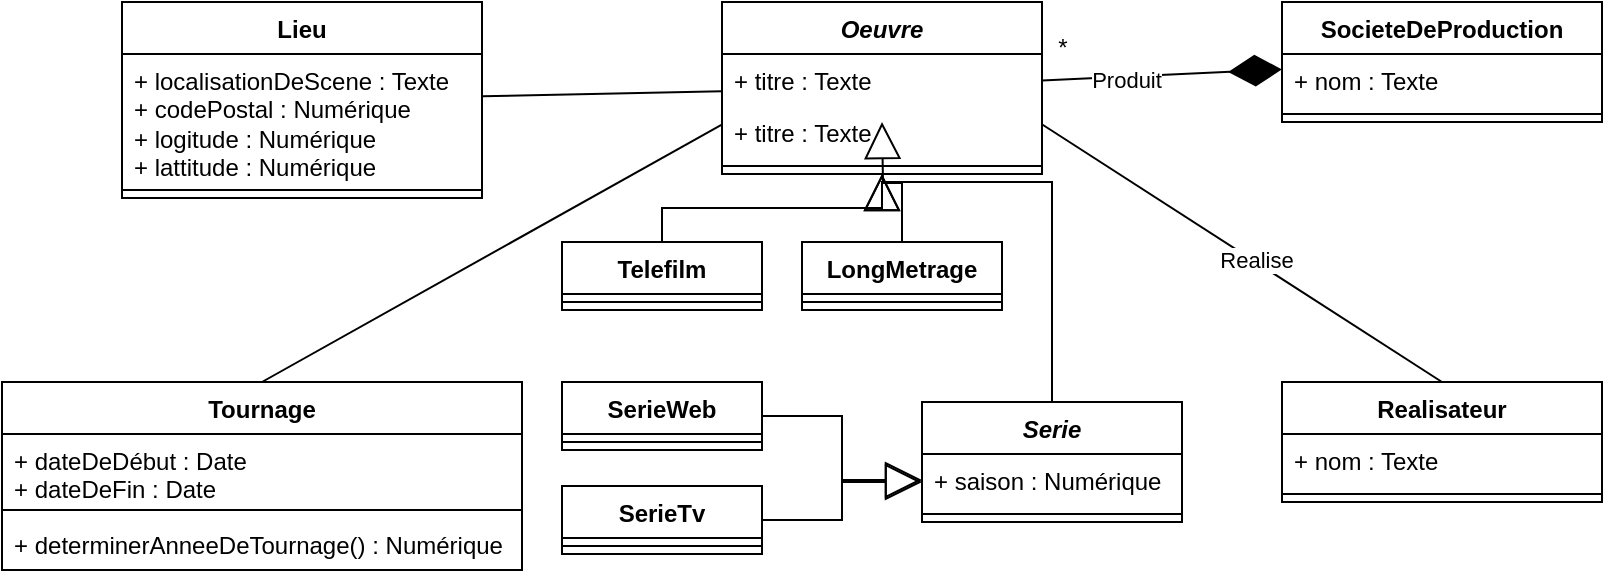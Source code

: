 <mxfile version="24.3.0" type="github">
  <diagram name="Page-1" id="AEMx_b3kepIulSfWkA_F">
    <mxGraphModel dx="746" dy="478" grid="1" gridSize="10" guides="1" tooltips="1" connect="1" arrows="1" fold="1" page="1" pageScale="1" pageWidth="827" pageHeight="1169" math="0" shadow="0">
      <root>
        <mxCell id="0" />
        <mxCell id="1" parent="0" />
        <mxCell id="RYm2yohbuZZW45nBT-EM-22" value="&lt;i&gt;Oeuvre&lt;/i&gt;" style="swimlane;fontStyle=1;align=center;verticalAlign=top;childLayout=stackLayout;horizontal=1;startSize=26;horizontalStack=0;resizeParent=1;resizeParentMax=0;resizeLast=0;collapsible=1;marginBottom=0;whiteSpace=wrap;html=1;" parent="1" vertex="1">
          <mxGeometry x="360" y="260" width="160" height="86" as="geometry" />
        </mxCell>
        <mxCell id="RYm2yohbuZZW45nBT-EM-23" value="+ titre : Texte" style="text;strokeColor=none;fillColor=none;align=left;verticalAlign=top;spacingLeft=4;spacingRight=4;overflow=hidden;rotatable=0;points=[[0,0.5],[1,0.5]];portConstraint=eastwest;whiteSpace=wrap;html=1;" parent="RYm2yohbuZZW45nBT-EM-22" vertex="1">
          <mxGeometry y="26" width="160" height="26" as="geometry" />
        </mxCell>
        <mxCell id="x663Jh06iC1V3ov5dvIi-10" value="+ titre : Texte" style="text;strokeColor=none;fillColor=none;align=left;verticalAlign=top;spacingLeft=4;spacingRight=4;overflow=hidden;rotatable=0;points=[[0,0.5],[1,0.5]];portConstraint=eastwest;whiteSpace=wrap;html=1;" vertex="1" parent="RYm2yohbuZZW45nBT-EM-22">
          <mxGeometry y="52" width="160" height="26" as="geometry" />
        </mxCell>
        <mxCell id="RYm2yohbuZZW45nBT-EM-24" value="" style="line;strokeWidth=1;fillColor=none;align=left;verticalAlign=middle;spacingTop=-1;spacingLeft=3;spacingRight=3;rotatable=0;labelPosition=right;points=[];portConstraint=eastwest;strokeColor=inherit;" parent="RYm2yohbuZZW45nBT-EM-22" vertex="1">
          <mxGeometry y="78" width="160" height="8" as="geometry" />
        </mxCell>
        <mxCell id="RYm2yohbuZZW45nBT-EM-26" value="Lieu" style="swimlane;fontStyle=1;align=center;verticalAlign=top;childLayout=stackLayout;horizontal=1;startSize=26;horizontalStack=0;resizeParent=1;resizeParentMax=0;resizeLast=0;collapsible=1;marginBottom=0;whiteSpace=wrap;html=1;" parent="1" vertex="1">
          <mxGeometry x="60" y="260" width="180" height="98" as="geometry" />
        </mxCell>
        <mxCell id="RYm2yohbuZZW45nBT-EM-27" value="+ localisationDeScene : Texte&lt;div&gt;+ codePostal : Numérique&lt;/div&gt;&lt;div&gt;+ logitude : Numérique&lt;/div&gt;&lt;div&gt;+ lattitude : Numérique&lt;/div&gt;" style="text;strokeColor=none;fillColor=none;align=left;verticalAlign=top;spacingLeft=4;spacingRight=4;overflow=hidden;rotatable=0;points=[[0,0.5],[1,0.5]];portConstraint=eastwest;whiteSpace=wrap;html=1;" parent="RYm2yohbuZZW45nBT-EM-26" vertex="1">
          <mxGeometry y="26" width="180" height="64" as="geometry" />
        </mxCell>
        <mxCell id="RYm2yohbuZZW45nBT-EM-28" value="" style="line;strokeWidth=1;fillColor=none;align=left;verticalAlign=middle;spacingTop=-1;spacingLeft=3;spacingRight=3;rotatable=0;labelPosition=right;points=[];portConstraint=eastwest;strokeColor=inherit;" parent="RYm2yohbuZZW45nBT-EM-26" vertex="1">
          <mxGeometry y="90" width="180" height="8" as="geometry" />
        </mxCell>
        <mxCell id="RYm2yohbuZZW45nBT-EM-30" value="SocieteDeProduction" style="swimlane;fontStyle=1;align=center;verticalAlign=top;childLayout=stackLayout;horizontal=1;startSize=26;horizontalStack=0;resizeParent=1;resizeParentMax=0;resizeLast=0;collapsible=1;marginBottom=0;whiteSpace=wrap;html=1;" parent="1" vertex="1">
          <mxGeometry x="640" y="260" width="160" height="60" as="geometry" />
        </mxCell>
        <mxCell id="RYm2yohbuZZW45nBT-EM-31" value="+ nom : Texte" style="text;strokeColor=none;fillColor=none;align=left;verticalAlign=top;spacingLeft=4;spacingRight=4;overflow=hidden;rotatable=0;points=[[0,0.5],[1,0.5]];portConstraint=eastwest;whiteSpace=wrap;html=1;" parent="RYm2yohbuZZW45nBT-EM-30" vertex="1">
          <mxGeometry y="26" width="160" height="26" as="geometry" />
        </mxCell>
        <mxCell id="RYm2yohbuZZW45nBT-EM-32" value="" style="line;strokeWidth=1;fillColor=none;align=left;verticalAlign=middle;spacingTop=-1;spacingLeft=3;spacingRight=3;rotatable=0;labelPosition=right;points=[];portConstraint=eastwest;strokeColor=inherit;" parent="RYm2yohbuZZW45nBT-EM-30" vertex="1">
          <mxGeometry y="52" width="160" height="8" as="geometry" />
        </mxCell>
        <mxCell id="RYm2yohbuZZW45nBT-EM-34" value="Realisateur" style="swimlane;fontStyle=1;align=center;verticalAlign=top;childLayout=stackLayout;horizontal=1;startSize=26;horizontalStack=0;resizeParent=1;resizeParentMax=0;resizeLast=0;collapsible=1;marginBottom=0;whiteSpace=wrap;html=1;" parent="1" vertex="1">
          <mxGeometry x="640" y="450" width="160" height="60" as="geometry" />
        </mxCell>
        <mxCell id="RYm2yohbuZZW45nBT-EM-35" value="+ nom : Texte" style="text;strokeColor=none;fillColor=none;align=left;verticalAlign=top;spacingLeft=4;spacingRight=4;overflow=hidden;rotatable=0;points=[[0,0.5],[1,0.5]];portConstraint=eastwest;whiteSpace=wrap;html=1;" parent="RYm2yohbuZZW45nBT-EM-34" vertex="1">
          <mxGeometry y="26" width="160" height="26" as="geometry" />
        </mxCell>
        <mxCell id="RYm2yohbuZZW45nBT-EM-36" value="" style="line;strokeWidth=1;fillColor=none;align=left;verticalAlign=middle;spacingTop=-1;spacingLeft=3;spacingRight=3;rotatable=0;labelPosition=right;points=[];portConstraint=eastwest;strokeColor=inherit;" parent="RYm2yohbuZZW45nBT-EM-34" vertex="1">
          <mxGeometry y="52" width="160" height="8" as="geometry" />
        </mxCell>
        <mxCell id="RYm2yohbuZZW45nBT-EM-38" value="Tournage" style="swimlane;fontStyle=1;align=center;verticalAlign=top;childLayout=stackLayout;horizontal=1;startSize=26;horizontalStack=0;resizeParent=1;resizeParentMax=0;resizeLast=0;collapsible=1;marginBottom=0;whiteSpace=wrap;html=1;" parent="1" vertex="1">
          <mxGeometry y="450" width="260" height="94" as="geometry" />
        </mxCell>
        <mxCell id="RYm2yohbuZZW45nBT-EM-39" value="+ dateDeDébut : Date&lt;div&gt;+ dateDeFin : Date&lt;/div&gt;" style="text;strokeColor=none;fillColor=none;align=left;verticalAlign=top;spacingLeft=4;spacingRight=4;overflow=hidden;rotatable=0;points=[[0,0.5],[1,0.5]];portConstraint=eastwest;whiteSpace=wrap;html=1;" parent="RYm2yohbuZZW45nBT-EM-38" vertex="1">
          <mxGeometry y="26" width="260" height="34" as="geometry" />
        </mxCell>
        <mxCell id="RYm2yohbuZZW45nBT-EM-40" value="" style="line;strokeWidth=1;fillColor=none;align=left;verticalAlign=middle;spacingTop=-1;spacingLeft=3;spacingRight=3;rotatable=0;labelPosition=right;points=[];portConstraint=eastwest;strokeColor=inherit;" parent="RYm2yohbuZZW45nBT-EM-38" vertex="1">
          <mxGeometry y="60" width="260" height="8" as="geometry" />
        </mxCell>
        <mxCell id="RYm2yohbuZZW45nBT-EM-41" value="+ determinerAnneeDeTournage() : Numérique" style="text;strokeColor=none;fillColor=none;align=left;verticalAlign=top;spacingLeft=4;spacingRight=4;overflow=hidden;rotatable=0;points=[[0,0.5],[1,0.5]];portConstraint=eastwest;whiteSpace=wrap;html=1;" parent="RYm2yohbuZZW45nBT-EM-38" vertex="1">
          <mxGeometry y="68" width="260" height="26" as="geometry" />
        </mxCell>
        <mxCell id="RYm2yohbuZZW45nBT-EM-42" value="SerieWeb" style="swimlane;fontStyle=1;align=center;verticalAlign=top;childLayout=stackLayout;horizontal=1;startSize=26;horizontalStack=0;resizeParent=1;resizeParentMax=0;resizeLast=0;collapsible=1;marginBottom=0;whiteSpace=wrap;html=1;" parent="1" vertex="1">
          <mxGeometry x="280" y="450" width="100" height="34" as="geometry" />
        </mxCell>
        <mxCell id="RYm2yohbuZZW45nBT-EM-44" value="" style="line;strokeWidth=1;fillColor=none;align=left;verticalAlign=middle;spacingTop=-1;spacingLeft=3;spacingRight=3;rotatable=0;labelPosition=right;points=[];portConstraint=eastwest;strokeColor=inherit;" parent="RYm2yohbuZZW45nBT-EM-42" vertex="1">
          <mxGeometry y="26" width="100" height="8" as="geometry" />
        </mxCell>
        <mxCell id="RYm2yohbuZZW45nBT-EM-46" value="SerieTv" style="swimlane;fontStyle=1;align=center;verticalAlign=top;childLayout=stackLayout;horizontal=1;startSize=26;horizontalStack=0;resizeParent=1;resizeParentMax=0;resizeLast=0;collapsible=1;marginBottom=0;whiteSpace=wrap;html=1;" parent="1" vertex="1">
          <mxGeometry x="280" y="502" width="100" height="34" as="geometry" />
        </mxCell>
        <mxCell id="RYm2yohbuZZW45nBT-EM-47" value="" style="line;strokeWidth=1;fillColor=none;align=left;verticalAlign=middle;spacingTop=-1;spacingLeft=3;spacingRight=3;rotatable=0;labelPosition=right;points=[];portConstraint=eastwest;strokeColor=inherit;" parent="RYm2yohbuZZW45nBT-EM-46" vertex="1">
          <mxGeometry y="26" width="100" height="8" as="geometry" />
        </mxCell>
        <mxCell id="RYm2yohbuZZW45nBT-EM-48" value="Telefilm" style="swimlane;fontStyle=1;align=center;verticalAlign=top;childLayout=stackLayout;horizontal=1;startSize=26;horizontalStack=0;resizeParent=1;resizeParentMax=0;resizeLast=0;collapsible=1;marginBottom=0;whiteSpace=wrap;html=1;" parent="1" vertex="1">
          <mxGeometry x="280" y="380" width="100" height="34" as="geometry" />
        </mxCell>
        <mxCell id="RYm2yohbuZZW45nBT-EM-49" value="" style="line;strokeWidth=1;fillColor=none;align=left;verticalAlign=middle;spacingTop=-1;spacingLeft=3;spacingRight=3;rotatable=0;labelPosition=right;points=[];portConstraint=eastwest;strokeColor=inherit;" parent="RYm2yohbuZZW45nBT-EM-48" vertex="1">
          <mxGeometry y="26" width="100" height="8" as="geometry" />
        </mxCell>
        <mxCell id="RYm2yohbuZZW45nBT-EM-50" value="LongMetrage" style="swimlane;fontStyle=1;align=center;verticalAlign=top;childLayout=stackLayout;horizontal=1;startSize=26;horizontalStack=0;resizeParent=1;resizeParentMax=0;resizeLast=0;collapsible=1;marginBottom=0;whiteSpace=wrap;html=1;" parent="1" vertex="1">
          <mxGeometry x="400" y="380" width="100" height="34" as="geometry" />
        </mxCell>
        <mxCell id="RYm2yohbuZZW45nBT-EM-51" value="" style="line;strokeWidth=1;fillColor=none;align=left;verticalAlign=middle;spacingTop=-1;spacingLeft=3;spacingRight=3;rotatable=0;labelPosition=right;points=[];portConstraint=eastwest;strokeColor=inherit;" parent="RYm2yohbuZZW45nBT-EM-50" vertex="1">
          <mxGeometry y="26" width="100" height="8" as="geometry" />
        </mxCell>
        <mxCell id="RYm2yohbuZZW45nBT-EM-52" value="&lt;i&gt;Serie&lt;/i&gt;" style="swimlane;fontStyle=1;align=center;verticalAlign=top;childLayout=stackLayout;horizontal=1;startSize=26;horizontalStack=0;resizeParent=1;resizeParentMax=0;resizeLast=0;collapsible=1;marginBottom=0;whiteSpace=wrap;html=1;" parent="1" vertex="1">
          <mxGeometry x="460" y="460" width="130" height="60" as="geometry" />
        </mxCell>
        <mxCell id="RYm2yohbuZZW45nBT-EM-53" value="+ saison : Numérique" style="text;strokeColor=none;fillColor=none;align=left;verticalAlign=top;spacingLeft=4;spacingRight=4;overflow=hidden;rotatable=0;points=[[0,0.5],[1,0.5]];portConstraint=eastwest;whiteSpace=wrap;html=1;" parent="RYm2yohbuZZW45nBT-EM-52" vertex="1">
          <mxGeometry y="26" width="130" height="26" as="geometry" />
        </mxCell>
        <mxCell id="RYm2yohbuZZW45nBT-EM-54" value="" style="line;strokeWidth=1;fillColor=none;align=left;verticalAlign=middle;spacingTop=-1;spacingLeft=3;spacingRight=3;rotatable=0;labelPosition=right;points=[];portConstraint=eastwest;strokeColor=inherit;" parent="RYm2yohbuZZW45nBT-EM-52" vertex="1">
          <mxGeometry y="52" width="130" height="8" as="geometry" />
        </mxCell>
        <mxCell id="x663Jh06iC1V3ov5dvIi-3" value="" style="endArrow=block;endSize=16;endFill=0;html=1;rounded=0;entryX=0.5;entryY=1;entryDx=0;entryDy=0;exitX=0.5;exitY=0;exitDx=0;exitDy=0;edgeStyle=orthogonalEdgeStyle;" edge="1" parent="1" source="RYm2yohbuZZW45nBT-EM-48" target="RYm2yohbuZZW45nBT-EM-22">
          <mxGeometry width="160" relative="1" as="geometry">
            <mxPoint x="70" y="396.5" as="sourcePoint" />
            <mxPoint x="230" y="396.5" as="targetPoint" />
          </mxGeometry>
        </mxCell>
        <mxCell id="x663Jh06iC1V3ov5dvIi-4" value="" style="endArrow=block;endSize=16;endFill=0;html=1;rounded=0;edgeStyle=orthogonalEdgeStyle;exitX=0.5;exitY=0;exitDx=0;exitDy=0;" edge="1" parent="1" source="RYm2yohbuZZW45nBT-EM-50">
          <mxGeometry width="160" relative="1" as="geometry">
            <mxPoint x="370" y="390" as="sourcePoint" />
            <mxPoint x="440" y="320" as="targetPoint" />
          </mxGeometry>
        </mxCell>
        <mxCell id="x663Jh06iC1V3ov5dvIi-5" value="" style="endArrow=block;endSize=16;endFill=0;html=1;rounded=0;exitX=0.5;exitY=0;exitDx=0;exitDy=0;edgeStyle=orthogonalEdgeStyle;" edge="1" parent="1" source="RYm2yohbuZZW45nBT-EM-52" target="RYm2yohbuZZW45nBT-EM-22">
          <mxGeometry width="160" relative="1" as="geometry">
            <mxPoint x="380" y="400" as="sourcePoint" />
            <mxPoint x="460" y="340" as="targetPoint" />
            <Array as="points">
              <mxPoint x="525" y="350" />
              <mxPoint x="440" y="350" />
            </Array>
          </mxGeometry>
        </mxCell>
        <mxCell id="x663Jh06iC1V3ov5dvIi-6" value="" style="endArrow=block;endSize=16;endFill=0;html=1;rounded=0;entryX=0;entryY=0.5;entryDx=0;entryDy=0;exitX=1;exitY=0.5;exitDx=0;exitDy=0;edgeStyle=orthogonalEdgeStyle;" edge="1" parent="1" source="RYm2yohbuZZW45nBT-EM-42" target="RYm2yohbuZZW45nBT-EM-53">
          <mxGeometry width="160" relative="1" as="geometry">
            <mxPoint x="350" y="466.5" as="sourcePoint" />
            <mxPoint x="510" y="466.5" as="targetPoint" />
          </mxGeometry>
        </mxCell>
        <mxCell id="x663Jh06iC1V3ov5dvIi-7" value="" style="endArrow=block;endSize=16;endFill=0;html=1;rounded=0;exitX=1;exitY=0.5;exitDx=0;exitDy=0;edgeStyle=orthogonalEdgeStyle;" edge="1" parent="1" source="RYm2yohbuZZW45nBT-EM-46">
          <mxGeometry width="160" relative="1" as="geometry">
            <mxPoint x="390" y="477" as="sourcePoint" />
            <mxPoint x="460" y="500" as="targetPoint" />
            <Array as="points">
              <mxPoint x="420" y="519" />
              <mxPoint x="420" y="500" />
            </Array>
          </mxGeometry>
        </mxCell>
        <mxCell id="x663Jh06iC1V3ov5dvIi-8" value="" style="endArrow=diamondThin;endFill=1;endSize=24;html=1;rounded=0;" edge="1" parent="1" source="RYm2yohbuZZW45nBT-EM-22" target="RYm2yohbuZZW45nBT-EM-30">
          <mxGeometry width="160" relative="1" as="geometry">
            <mxPoint x="460" y="300" as="sourcePoint" />
            <mxPoint x="620" y="300" as="targetPoint" />
          </mxGeometry>
        </mxCell>
        <mxCell id="x663Jh06iC1V3ov5dvIi-9" value="Produit" style="edgeLabel;html=1;align=center;verticalAlign=middle;resizable=0;points=[];" vertex="1" connectable="0" parent="x663Jh06iC1V3ov5dvIi-8">
          <mxGeometry x="-0.299" y="-1" relative="1" as="geometry">
            <mxPoint as="offset" />
          </mxGeometry>
        </mxCell>
        <mxCell id="x663Jh06iC1V3ov5dvIi-11" value="*" style="text;html=1;align=center;verticalAlign=middle;resizable=0;points=[];autosize=1;strokeColor=none;fillColor=none;" vertex="1" parent="1">
          <mxGeometry x="515" y="268" width="30" height="30" as="geometry" />
        </mxCell>
        <mxCell id="x663Jh06iC1V3ov5dvIi-12" value="" style="endArrow=none;html=1;rounded=0;" edge="1" parent="1" source="RYm2yohbuZZW45nBT-EM-26" target="RYm2yohbuZZW45nBT-EM-22">
          <mxGeometry width="50" height="50" relative="1" as="geometry">
            <mxPoint x="280" y="328" as="sourcePoint" />
            <mxPoint x="330" y="278" as="targetPoint" />
          </mxGeometry>
        </mxCell>
        <mxCell id="x663Jh06iC1V3ov5dvIi-13" value="" style="endArrow=none;html=1;rounded=0;entryX=0.5;entryY=0;entryDx=0;entryDy=0;exitX=1.002;exitY=0.361;exitDx=0;exitDy=0;exitPerimeter=0;" edge="1" parent="1" source="x663Jh06iC1V3ov5dvIi-10" target="RYm2yohbuZZW45nBT-EM-34">
          <mxGeometry width="50" height="50" relative="1" as="geometry">
            <mxPoint x="560" y="398" as="sourcePoint" />
            <mxPoint x="680" y="396" as="targetPoint" />
          </mxGeometry>
        </mxCell>
        <mxCell id="x663Jh06iC1V3ov5dvIi-14" value="Realise" style="edgeLabel;html=1;align=center;verticalAlign=middle;resizable=0;points=[];" vertex="1" connectable="0" parent="x663Jh06iC1V3ov5dvIi-13">
          <mxGeometry x="0.059" y="1" relative="1" as="geometry">
            <mxPoint as="offset" />
          </mxGeometry>
        </mxCell>
        <mxCell id="x663Jh06iC1V3ov5dvIi-15" value="" style="endArrow=none;html=1;rounded=0;exitX=0.5;exitY=0;exitDx=0;exitDy=0;entryX=-0.002;entryY=0.361;entryDx=0;entryDy=0;entryPerimeter=0;" edge="1" parent="1" source="RYm2yohbuZZW45nBT-EM-38" target="x663Jh06iC1V3ov5dvIi-10">
          <mxGeometry width="50" height="50" relative="1" as="geometry">
            <mxPoint x="260" y="327" as="sourcePoint" />
            <mxPoint x="380" y="325" as="targetPoint" />
          </mxGeometry>
        </mxCell>
      </root>
    </mxGraphModel>
  </diagram>
</mxfile>
